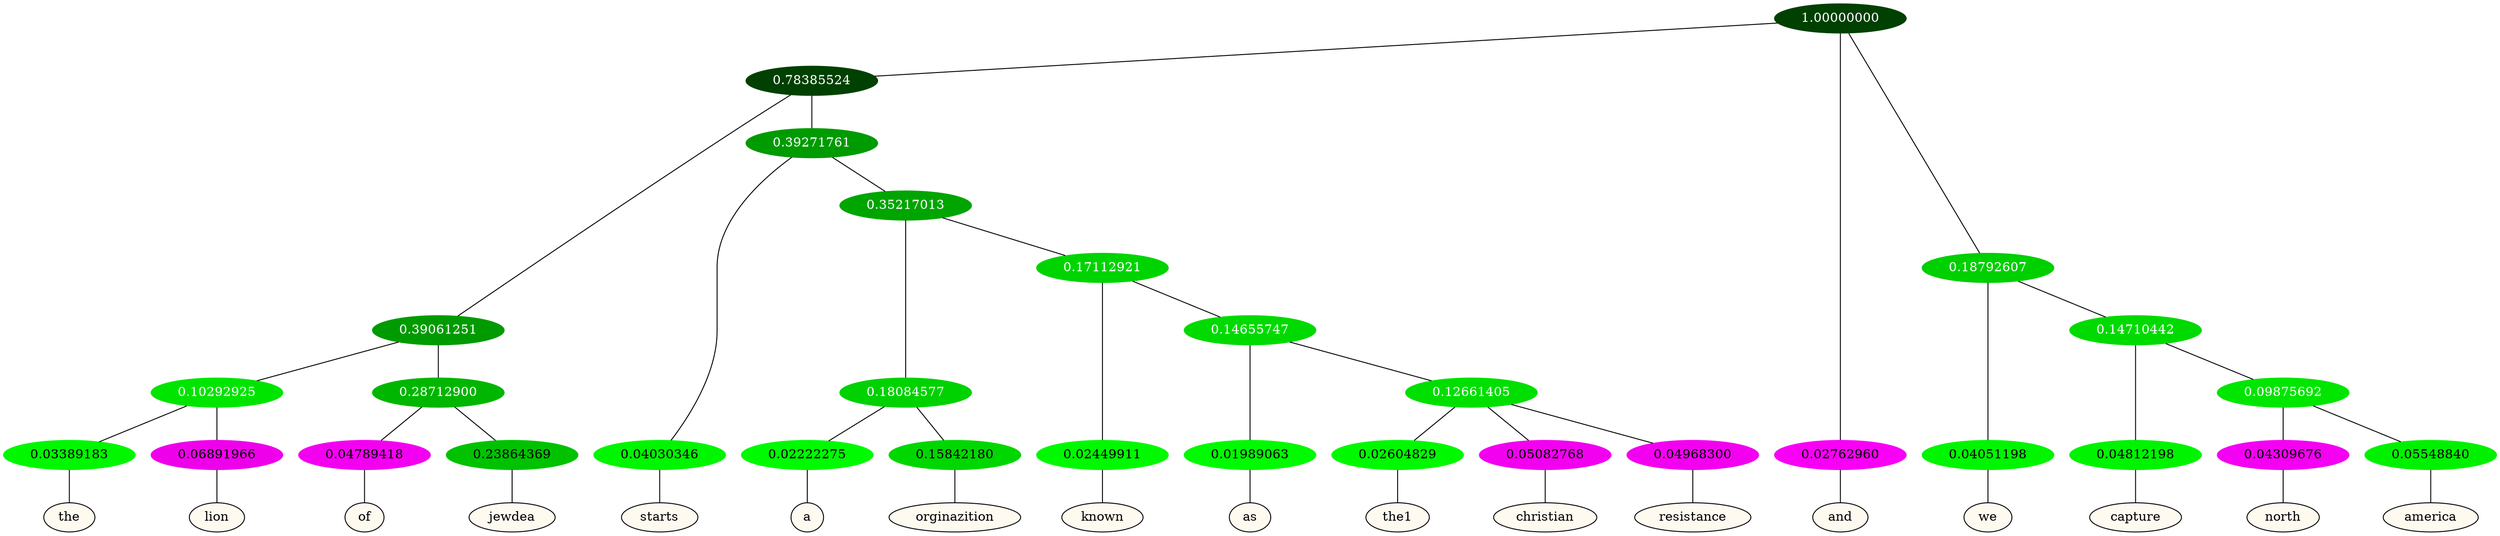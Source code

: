 graph {
	node [format=png height=0.15 nodesep=0.001 ordering=out overlap=prism overlap_scaling=0.01 ranksep=0.001 ratio=0.2 style=filled width=0.15]
	{
		rank=same
		a_w_14 [label=the color=black fillcolor=floralwhite style="filled,solid"]
		a_w_15 [label=lion color=black fillcolor=floralwhite style="filled,solid"]
		a_w_16 [label=of color=black fillcolor=floralwhite style="filled,solid"]
		a_w_17 [label=jewdea color=black fillcolor=floralwhite style="filled,solid"]
		a_w_10 [label=starts color=black fillcolor=floralwhite style="filled,solid"]
		a_w_22 [label=a color=black fillcolor=floralwhite style="filled,solid"]
		a_w_23 [label=orginazition color=black fillcolor=floralwhite style="filled,solid"]
		a_w_24 [label=known color=black fillcolor=floralwhite style="filled,solid"]
		a_w_26 [label=as color=black fillcolor=floralwhite style="filled,solid"]
		a_w_28 [label=the1 color=black fillcolor=floralwhite style="filled,solid"]
		a_w_29 [label=christian color=black fillcolor=floralwhite style="filled,solid"]
		a_w_30 [label=resistance color=black fillcolor=floralwhite style="filled,solid"]
		a_w_2 [label=and color=black fillcolor=floralwhite style="filled,solid"]
		a_w_6 [label=we color=black fillcolor=floralwhite style="filled,solid"]
		a_w_12 [label=capture color=black fillcolor=floralwhite style="filled,solid"]
		a_w_20 [label=north color=black fillcolor=floralwhite style="filled,solid"]
		a_w_21 [label=america color=black fillcolor=floralwhite style="filled,solid"]
	}
	a_n_14 -- a_w_14
	a_n_15 -- a_w_15
	a_n_16 -- a_w_16
	a_n_17 -- a_w_17
	a_n_10 -- a_w_10
	a_n_22 -- a_w_22
	a_n_23 -- a_w_23
	a_n_24 -- a_w_24
	a_n_26 -- a_w_26
	a_n_28 -- a_w_28
	a_n_29 -- a_w_29
	a_n_30 -- a_w_30
	a_n_2 -- a_w_2
	a_n_6 -- a_w_6
	a_n_12 -- a_w_12
	a_n_20 -- a_w_20
	a_n_21 -- a_w_21
	{
		rank=same
		a_n_14 [label=0.03389183 color="0.334 1.000 0.966" fontcolor=black]
		a_n_15 [label=0.06891966 color="0.835 1.000 0.931" fontcolor=black]
		a_n_16 [label=0.04789418 color="0.835 1.000 0.952" fontcolor=black]
		a_n_17 [label=0.23864369 color="0.334 1.000 0.761" fontcolor=black]
		a_n_10 [label=0.04030346 color="0.334 1.000 0.960" fontcolor=black]
		a_n_22 [label=0.02222275 color="0.334 1.000 0.978" fontcolor=black]
		a_n_23 [label=0.15842180 color="0.334 1.000 0.842" fontcolor=black]
		a_n_24 [label=0.02449911 color="0.334 1.000 0.976" fontcolor=black]
		a_n_26 [label=0.01989063 color="0.334 1.000 0.980" fontcolor=black]
		a_n_28 [label=0.02604829 color="0.334 1.000 0.974" fontcolor=black]
		a_n_29 [label=0.05082768 color="0.835 1.000 0.949" fontcolor=black]
		a_n_30 [label=0.04968300 color="0.835 1.000 0.950" fontcolor=black]
		a_n_2 [label=0.02762960 color="0.835 1.000 0.972" fontcolor=black]
		a_n_6 [label=0.04051198 color="0.334 1.000 0.959" fontcolor=black]
		a_n_12 [label=0.04812198 color="0.334 1.000 0.952" fontcolor=black]
		a_n_20 [label=0.04309676 color="0.835 1.000 0.957" fontcolor=black]
		a_n_21 [label=0.05548840 color="0.334 1.000 0.945" fontcolor=black]
	}
	a_n_0 [label=1.00000000 color="0.334 1.000 0.250" fontcolor=grey99]
	a_n_1 [label=0.78385524 color="0.334 1.000 0.250" fontcolor=grey99]
	a_n_0 -- a_n_1
	a_n_0 -- a_n_2
	a_n_3 [label=0.18792607 color="0.334 1.000 0.812" fontcolor=grey99]
	a_n_0 -- a_n_3
	a_n_4 [label=0.39061251 color="0.334 1.000 0.609" fontcolor=grey99]
	a_n_1 -- a_n_4
	a_n_5 [label=0.39271761 color="0.334 1.000 0.607" fontcolor=grey99]
	a_n_1 -- a_n_5
	a_n_3 -- a_n_6
	a_n_7 [label=0.14710442 color="0.334 1.000 0.853" fontcolor=grey99]
	a_n_3 -- a_n_7
	a_n_8 [label=0.10292925 color="0.334 1.000 0.897" fontcolor=grey99]
	a_n_4 -- a_n_8
	a_n_9 [label=0.28712900 color="0.334 1.000 0.713" fontcolor=grey99]
	a_n_4 -- a_n_9
	a_n_5 -- a_n_10
	a_n_11 [label=0.35217013 color="0.334 1.000 0.648" fontcolor=grey99]
	a_n_5 -- a_n_11
	a_n_7 -- a_n_12
	a_n_13 [label=0.09875692 color="0.334 1.000 0.901" fontcolor=grey99]
	a_n_7 -- a_n_13
	a_n_8 -- a_n_14
	a_n_8 -- a_n_15
	a_n_9 -- a_n_16
	a_n_9 -- a_n_17
	a_n_18 [label=0.18084577 color="0.334 1.000 0.819" fontcolor=grey99]
	a_n_11 -- a_n_18
	a_n_19 [label=0.17112921 color="0.334 1.000 0.829" fontcolor=grey99]
	a_n_11 -- a_n_19
	a_n_13 -- a_n_20
	a_n_13 -- a_n_21
	a_n_18 -- a_n_22
	a_n_18 -- a_n_23
	a_n_19 -- a_n_24
	a_n_25 [label=0.14655747 color="0.334 1.000 0.853" fontcolor=grey99]
	a_n_19 -- a_n_25
	a_n_25 -- a_n_26
	a_n_27 [label=0.12661405 color="0.334 1.000 0.873" fontcolor=grey99]
	a_n_25 -- a_n_27
	a_n_27 -- a_n_28
	a_n_27 -- a_n_29
	a_n_27 -- a_n_30
}
